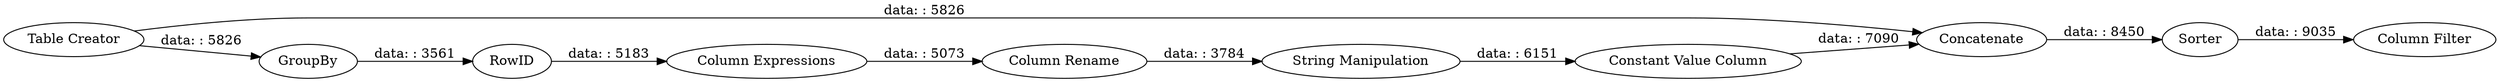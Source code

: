 digraph {
	"-4180806665294707551_3" [label=RowID]
	"-4180806665294707551_10" [label=Sorter]
	"-4180806665294707551_7" [label="Column Rename"]
	"-4180806665294707551_11" [label="Column Filter"]
	"-4180806665294707551_5" [label="Column Expressions"]
	"-4180806665294707551_9" [label="Constant Value Column"]
	"-4180806665294707551_6" [label=Concatenate]
	"-4180806665294707551_8" [label="String Manipulation"]
	"-4180806665294707551_2" [label=GroupBy]
	"-4180806665294707551_1" [label="Table Creator"]
	"-4180806665294707551_5" -> "-4180806665294707551_7" [label="data: : 5073"]
	"-4180806665294707551_7" -> "-4180806665294707551_8" [label="data: : 3784"]
	"-4180806665294707551_1" -> "-4180806665294707551_2" [label="data: : 5826"]
	"-4180806665294707551_8" -> "-4180806665294707551_9" [label="data: : 6151"]
	"-4180806665294707551_2" -> "-4180806665294707551_3" [label="data: : 3561"]
	"-4180806665294707551_6" -> "-4180806665294707551_10" [label="data: : 8450"]
	"-4180806665294707551_9" -> "-4180806665294707551_6" [label="data: : 7090"]
	"-4180806665294707551_1" -> "-4180806665294707551_6" [label="data: : 5826"]
	"-4180806665294707551_10" -> "-4180806665294707551_11" [label="data: : 9035"]
	"-4180806665294707551_3" -> "-4180806665294707551_5" [label="data: : 5183"]
	rankdir=LR
}
